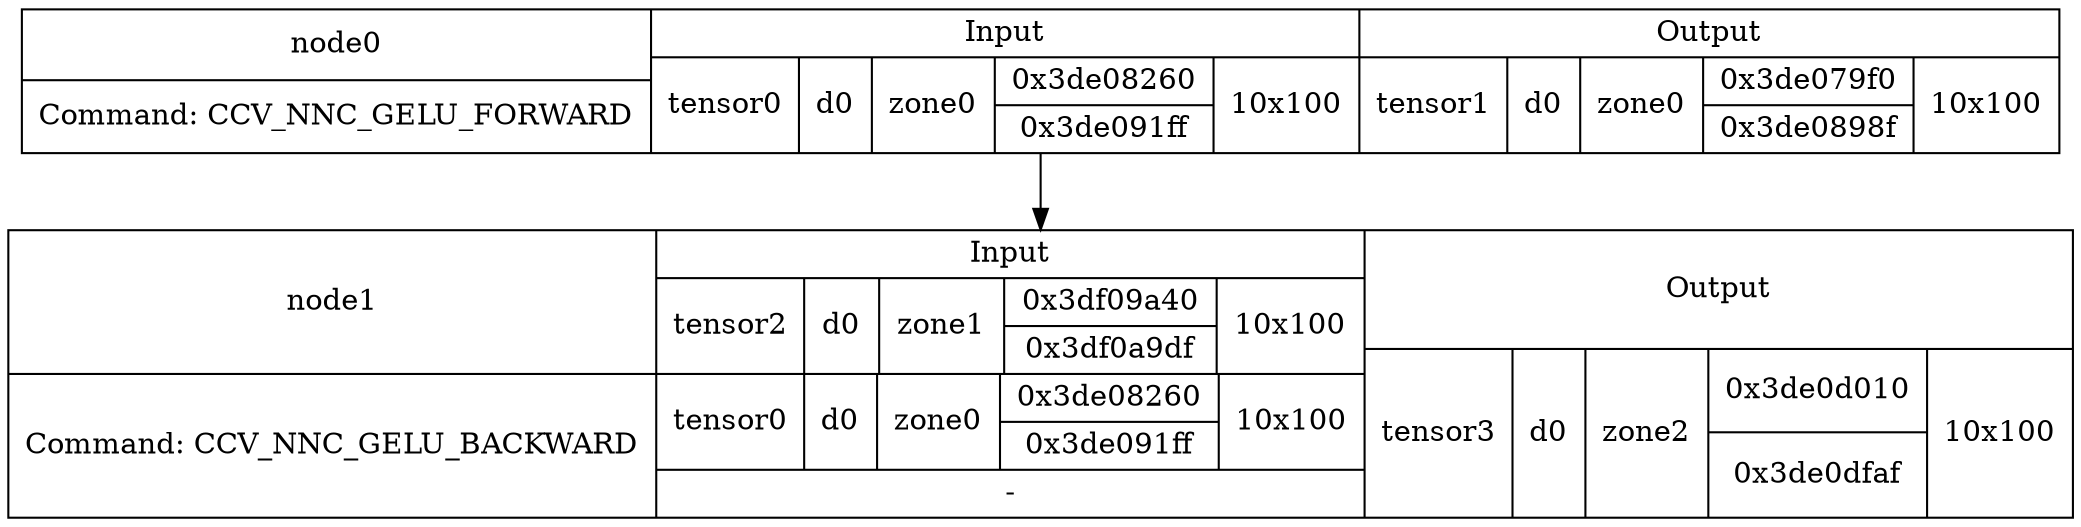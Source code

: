 digraph G {
compound=true;
node0 [shape=record,label="{node0|Command: CCV_NNC_GELU_FORWARD}|{Input|{tensor0|d0|zone0|{0x3de08260|0x3de091ff}|10x100}}|{Output|{tensor1|d0|zone0|{0x3de079f0|0x3de0898f}|10x100}}"];
node1 [shape=record,label="{node1|Command: CCV_NNC_GELU_BACKWARD}|{Input|{tensor2|d0|zone1|{0x3df09a40|0x3df0a9df}|10x100}|{tensor0|d0|zone0|{0x3de08260|0x3de091ff}|10x100}|-}|{Output|{tensor3|d0|zone2|{0x3de0d010|0x3de0dfaf}|10x100}}"];
node0 -> node1;
}
